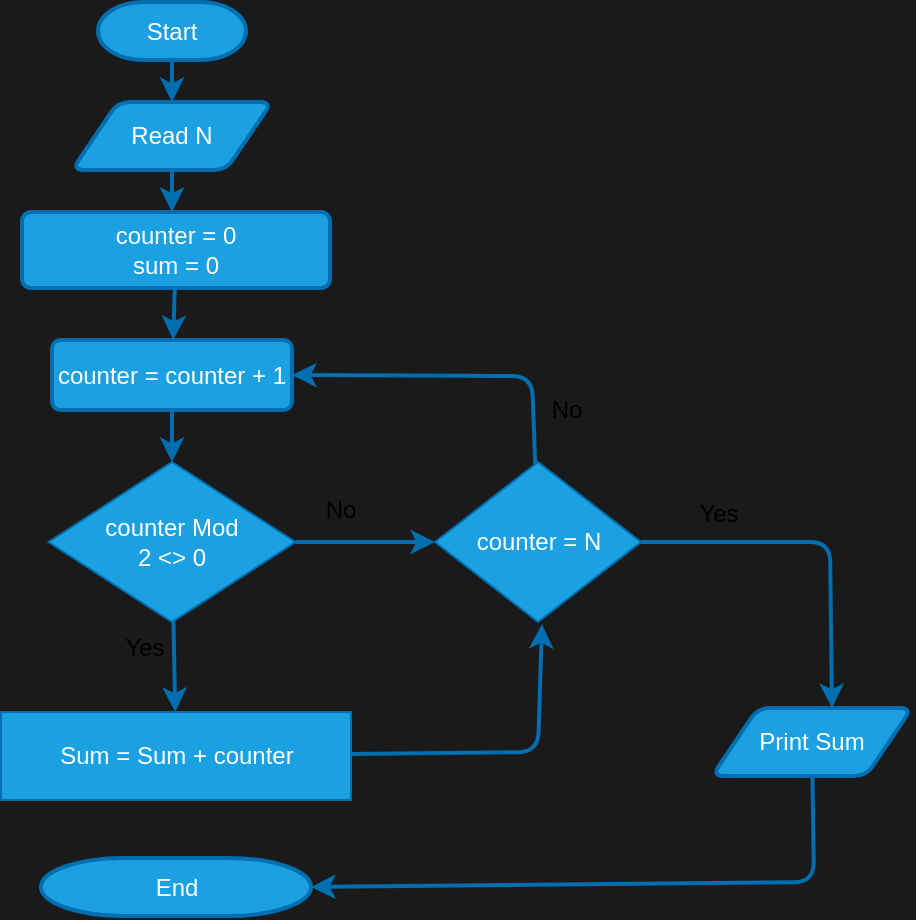 <mxfile>
    <diagram id="oFx_loLBhnI_N1PhhgyY" name="Page-1">
        <mxGraphModel dx="608" dy="467" grid="0" gridSize="10" guides="1" tooltips="1" connect="1" arrows="1" fold="1" page="1" pageScale="1" pageWidth="850" pageHeight="1100" background="#1A1A1A" math="0" shadow="0">
            <root>
                <mxCell id="0"/>
                <mxCell id="1" parent="0"/>
                <mxCell id="5" value="" style="edgeStyle=none;html=1;strokeWidth=2;fillColor=#1ba1e2;strokeColor=#006EAF;" edge="1" parent="1" source="3" target="4">
                    <mxGeometry relative="1" as="geometry"/>
                </mxCell>
                <mxCell id="3" value="Start" style="strokeWidth=2;html=1;shape=mxgraph.flowchart.terminator;whiteSpace=wrap;fillColor=#1ba1e2;fontColor=#ffffff;strokeColor=#006EAF;" vertex="1" parent="1">
                    <mxGeometry x="262" y="11" width="74" height="29" as="geometry"/>
                </mxCell>
                <mxCell id="7" value="" style="edgeStyle=none;html=1;strokeWidth=2;fillColor=#1ba1e2;strokeColor=#006EAF;" edge="1" parent="1" source="4">
                    <mxGeometry relative="1" as="geometry">
                        <mxPoint x="299" y="116" as="targetPoint"/>
                    </mxGeometry>
                </mxCell>
                <mxCell id="4" value="Read N" style="shape=parallelogram;html=1;strokeWidth=2;perimeter=parallelogramPerimeter;whiteSpace=wrap;rounded=1;arcSize=12;size=0.23;fillColor=#1ba1e2;fontColor=#ffffff;strokeColor=#006EAF;" vertex="1" parent="1">
                    <mxGeometry x="249" y="61" width="100" height="34" as="geometry"/>
                </mxCell>
                <mxCell id="27" value="" style="edgeStyle=none;html=1;strokeWidth=2;fillColor=#1ba1e2;strokeColor=#006EAF;" edge="1" parent="1" source="8" target="26">
                    <mxGeometry relative="1" as="geometry"/>
                </mxCell>
                <mxCell id="8" value="counter = 0&lt;br&gt;sum = 0" style="whiteSpace=wrap;html=1;fillColor=#1ba1e2;strokeColor=#006EAF;fontColor=#ffffff;strokeWidth=2;rounded=1;arcSize=12;" vertex="1" parent="1">
                    <mxGeometry x="224" y="116" width="154" height="38" as="geometry"/>
                </mxCell>
                <mxCell id="29" value="" style="edgeStyle=none;html=1;strokeWidth=2;fillColor=#1ba1e2;strokeColor=#006EAF;" edge="1" parent="1" source="26" target="28">
                    <mxGeometry relative="1" as="geometry"/>
                </mxCell>
                <mxCell id="26" value="counter = counter + 1" style="whiteSpace=wrap;html=1;fillColor=#1ba1e2;strokeColor=#006EAF;fontColor=#ffffff;strokeWidth=2;rounded=1;arcSize=12;" vertex="1" parent="1">
                    <mxGeometry x="239" y="180" width="120" height="35" as="geometry"/>
                </mxCell>
                <mxCell id="33" value="" style="edgeStyle=none;html=1;strokeWidth=2;fillColor=#1ba1e2;strokeColor=#006EAF;" edge="1" parent="1" source="28" target="32">
                    <mxGeometry relative="1" as="geometry"/>
                </mxCell>
                <mxCell id="38" value="" style="edgeStyle=none;html=1;strokeWidth=2;fillColor=#1ba1e2;strokeColor=#006EAF;" edge="1" parent="1" source="28" target="37">
                    <mxGeometry relative="1" as="geometry"/>
                </mxCell>
                <mxCell id="28" value="counter Mod&lt;br&gt;2 &amp;lt;&amp;gt; 0" style="rhombus;whiteSpace=wrap;html=1;fillColor=#1ba1e2;fontColor=#ffffff;strokeColor=#006EAF;" vertex="1" parent="1">
                    <mxGeometry x="237.25" y="241" width="123.5" height="80" as="geometry"/>
                </mxCell>
                <mxCell id="36" value="" style="edgeStyle=none;html=1;strokeWidth=2;entryX=1;entryY=0.5;entryDx=0;entryDy=0;fillColor=#1ba1e2;strokeColor=#006EAF;" edge="1" parent="1" source="32" target="26">
                    <mxGeometry relative="1" as="geometry">
                        <mxPoint x="482" y="151" as="targetPoint"/>
                        <Array as="points">
                            <mxPoint x="479" y="198"/>
                        </Array>
                    </mxGeometry>
                </mxCell>
                <mxCell id="47" value="" style="edgeStyle=none;html=1;strokeWidth=2;entryX=0.6;entryY=0;entryDx=0;entryDy=0;entryPerimeter=0;fillColor=#1ba1e2;strokeColor=#006EAF;" edge="1" parent="1" source="32" target="43">
                    <mxGeometry relative="1" as="geometry">
                        <mxPoint x="605" y="281" as="targetPoint"/>
                        <Array as="points">
                            <mxPoint x="628" y="281"/>
                        </Array>
                    </mxGeometry>
                </mxCell>
                <mxCell id="32" value="counter = N" style="rhombus;whiteSpace=wrap;html=1;fillColor=#1ba1e2;fontColor=#ffffff;strokeColor=#006EAF;" vertex="1" parent="1">
                    <mxGeometry x="430.5" y="241" width="103" height="80" as="geometry"/>
                </mxCell>
                <mxCell id="34" value="No" style="text;html=1;align=center;verticalAlign=middle;resizable=0;points=[];autosize=1;strokeColor=none;fillColor=none;" vertex="1" parent="1">
                    <mxGeometry x="366" y="252" width="33" height="26" as="geometry"/>
                </mxCell>
                <mxCell id="41" value="" style="edgeStyle=none;html=1;strokeWidth=2;fillColor=#1ba1e2;strokeColor=#006EAF;" edge="1" parent="1" source="37">
                    <mxGeometry relative="1" as="geometry">
                        <mxPoint x="484" y="322" as="targetPoint"/>
                        <Array as="points">
                            <mxPoint x="482" y="386"/>
                        </Array>
                    </mxGeometry>
                </mxCell>
                <mxCell id="37" value="Sum = Sum + counter" style="whiteSpace=wrap;html=1;fillColor=#1ba1e2;strokeColor=#006EAF;fontColor=#ffffff;" vertex="1" parent="1">
                    <mxGeometry x="213.5" y="366" width="175" height="44" as="geometry"/>
                </mxCell>
                <mxCell id="39" value="Yes" style="text;html=1;align=center;verticalAlign=middle;resizable=0;points=[];autosize=1;strokeColor=none;fillColor=none;" vertex="1" parent="1">
                    <mxGeometry x="266" y="321" width="38" height="26" as="geometry"/>
                </mxCell>
                <mxCell id="42" value="End" style="strokeWidth=2;html=1;shape=mxgraph.flowchart.terminator;whiteSpace=wrap;fillColor=#1ba1e2;fontColor=#ffffff;strokeColor=#006EAF;" vertex="1" parent="1">
                    <mxGeometry x="233.5" y="439" width="135" height="29" as="geometry"/>
                </mxCell>
                <mxCell id="49" value="" style="edgeStyle=none;html=1;strokeWidth=2;entryX=1;entryY=0.5;entryDx=0;entryDy=0;entryPerimeter=0;fillColor=#1ba1e2;strokeColor=#006EAF;" edge="1" parent="1" source="43" target="42">
                    <mxGeometry relative="1" as="geometry">
                        <mxPoint x="618" y="465" as="targetPoint"/>
                        <Array as="points">
                            <mxPoint x="620" y="451"/>
                        </Array>
                    </mxGeometry>
                </mxCell>
                <mxCell id="43" value="Print Sum" style="shape=parallelogram;html=1;strokeWidth=2;perimeter=parallelogramPerimeter;whiteSpace=wrap;rounded=1;arcSize=12;size=0.23;fillColor=#1ba1e2;fontColor=#ffffff;strokeColor=#006EAF;" vertex="1" parent="1">
                    <mxGeometry x="569" y="364" width="100" height="34" as="geometry"/>
                </mxCell>
                <mxCell id="50" value="No" style="text;html=1;align=center;verticalAlign=middle;resizable=0;points=[];autosize=1;strokeColor=none;fillColor=none;" vertex="1" parent="1">
                    <mxGeometry x="479" y="202" width="33" height="26" as="geometry"/>
                </mxCell>
                <mxCell id="51" value="Yes" style="text;html=1;align=center;verticalAlign=middle;resizable=0;points=[];autosize=1;strokeColor=none;fillColor=none;" vertex="1" parent="1">
                    <mxGeometry x="553" y="254" width="38" height="26" as="geometry"/>
                </mxCell>
            </root>
        </mxGraphModel>
    </diagram>
</mxfile>